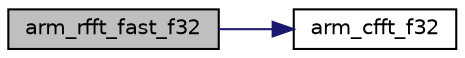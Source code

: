 digraph "arm_rfft_fast_f32"
{
 // LATEX_PDF_SIZE
  edge [fontname="Helvetica",fontsize="10",labelfontname="Helvetica",labelfontsize="10"];
  node [fontname="Helvetica",fontsize="10",shape=record];
  rankdir="LR";
  Node1 [label="arm_rfft_fast_f32",height=0.2,width=0.4,color="black", fillcolor="grey75", style="filled", fontcolor="black",tooltip="Processing function for the floating-point real FFT."];
  Node1 -> Node2 [color="midnightblue",fontsize="10",style="solid",fontname="Helvetica"];
  Node2 [label="arm_cfft_f32",height=0.2,width=0.4,color="black", fillcolor="white", style="filled",URL="$group___complex_f_f_t.html#gade0f9c4ff157b6b9c72a1eafd86ebf80",tooltip="Processing function for the floating-point complex FFT."];
}

